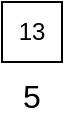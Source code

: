 <mxfile version="20.8.5" type="github">
  <diagram id="xb8P4gNRCWOiyWY3lECt" name="第 1 页">
    <mxGraphModel dx="1434" dy="1078" grid="0" gridSize="10" guides="1" tooltips="1" connect="1" arrows="1" fold="1" page="1" pageScale="1" pageWidth="827" pageHeight="1169" math="0" shadow="0">
      <root>
        <mxCell id="0" />
        <mxCell id="1" parent="0" />
        <mxCell id="TwxXEa0ajLt5vSesdO_o-17" value="13" style="whiteSpace=wrap;html=1;aspect=fixed;direction=south;" parent="1" vertex="1">
          <mxGeometry x="150" width="30" height="30" as="geometry" />
        </mxCell>
        <mxCell id="TwxXEa0ajLt5vSesdO_o-66" value="5" style="text;html=1;strokeColor=none;fillColor=none;align=center;verticalAlign=middle;whiteSpace=wrap;rounded=0;fontSize=16;" parent="1" vertex="1">
          <mxGeometry x="154" y="40" width="22" height="13" as="geometry" />
        </mxCell>
      </root>
    </mxGraphModel>
  </diagram>
</mxfile>
